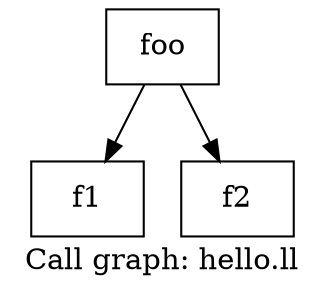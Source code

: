 digraph "Call graph: hello.ll" {
	label="Call graph: hello.ll";

	Node0x7fffef7b5800 [shape=record,label="{foo}"];
	Node0x7fffef7b5800 -> Node0x7fffef7b58b0;
	Node0x7fffef7b5800 -> Node0x7fffef7b5d70;
	Node0x7fffef7b58b0 [shape=record,label="{f1}"];
	Node0x7fffef7b5d70 [shape=record,label="{f2}"];
}
